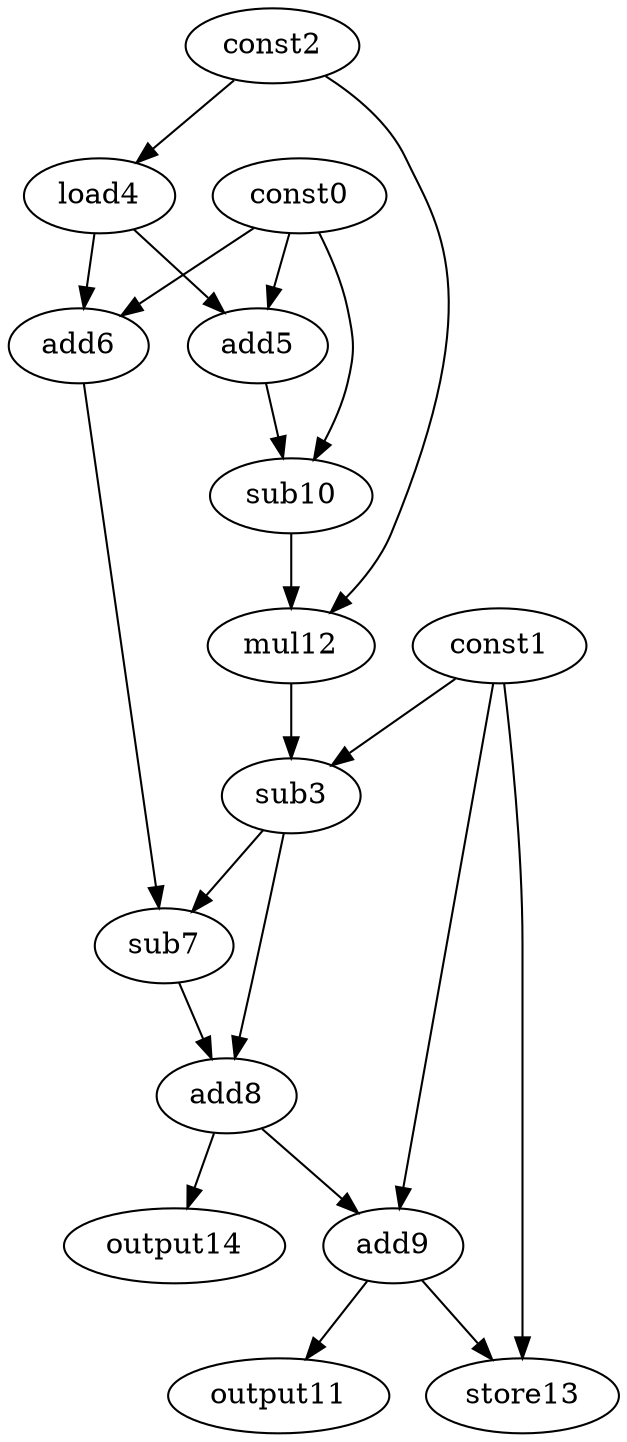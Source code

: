 digraph G { 
const0[opcode=const]; 
const1[opcode=const]; 
const2[opcode=const]; 
sub3[opcode=sub]; 
load4[opcode=load]; 
add5[opcode=add]; 
add6[opcode=add]; 
sub7[opcode=sub]; 
add8[opcode=add]; 
add9[opcode=add]; 
sub10[opcode=sub]; 
output11[opcode=output]; 
mul12[opcode=mul]; 
store13[opcode=store]; 
output14[opcode=output]; 
const2->load4[operand=0];
const0->add5[operand=0];
load4->add5[operand=1];
const0->add6[operand=0];
load4->add6[operand=1];
const0->sub10[operand=0];
add5->sub10[operand=1];
sub10->mul12[operand=0];
const2->mul12[operand=1];
const1->sub3[operand=0];
mul12->sub3[operand=1];
sub3->sub7[operand=0];
add6->sub7[operand=1];
sub3->add8[operand=0];
sub7->add8[operand=1];
add8->add9[operand=0];
const1->add9[operand=1];
add8->output14[operand=0];
add9->output11[operand=0];
add9->store13[operand=0];
const1->store13[operand=1];
}

